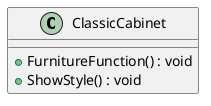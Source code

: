@startuml
class ClassicCabinet {
    + FurnitureFunction() : void
    + ShowStyle() : void
}
@enduml
